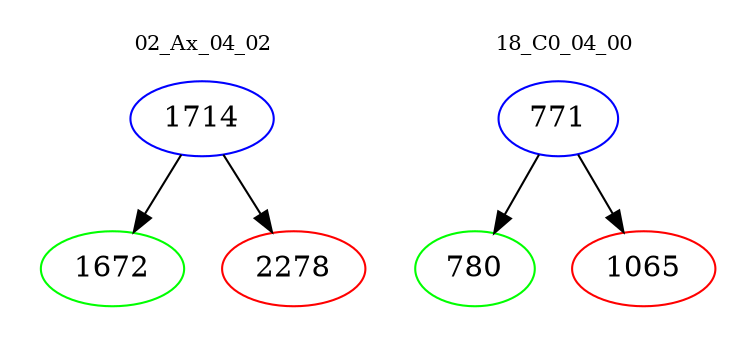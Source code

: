 digraph{
subgraph cluster_0 {
color = white
label = "02_Ax_04_02";
fontsize=10;
T0_1714 [label="1714", color="blue"]
T0_1714 -> T0_1672 [color="black"]
T0_1672 [label="1672", color="green"]
T0_1714 -> T0_2278 [color="black"]
T0_2278 [label="2278", color="red"]
}
subgraph cluster_1 {
color = white
label = "18_C0_04_00";
fontsize=10;
T1_771 [label="771", color="blue"]
T1_771 -> T1_780 [color="black"]
T1_780 [label="780", color="green"]
T1_771 -> T1_1065 [color="black"]
T1_1065 [label="1065", color="red"]
}
}
